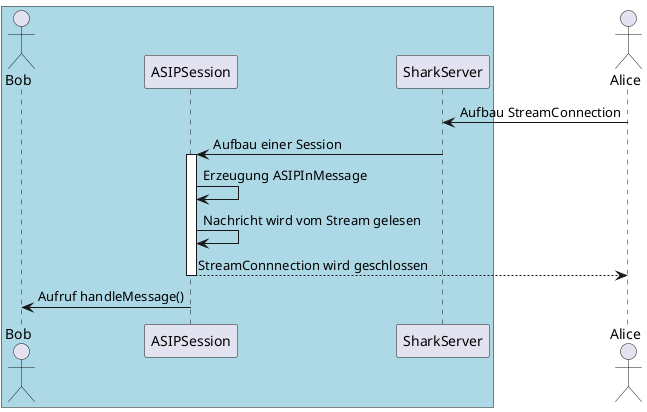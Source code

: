 @startuml
box #lightblue
actor "Bob"
    participant ASIPSession
	participant SharkServer

end box
	actor "Alice"

Alice -> SharkServer: Aufbau StreamConnection
SharkServer -> ASIPSession: Aufbau einer Session
activate ASIPSession
ASIPSession -> ASIPSession: Erzeugung ASIPInMessage
ASIPSession -> ASIPSession: Nachricht wird vom Stream gelesen
ASIPSession --> Alice: StreamConnnection wird geschlossen
deactivate ASIPSession
ASIPSession -> Bob: Aufruf handleMessage()

@enduml